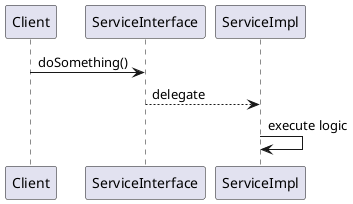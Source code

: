 @startuml name
Client -> ServiceInterface : doSomething()
ServiceInterface --> ServiceImpl : delegate
ServiceImpl -> ServiceImpl : execute logic
@enduml